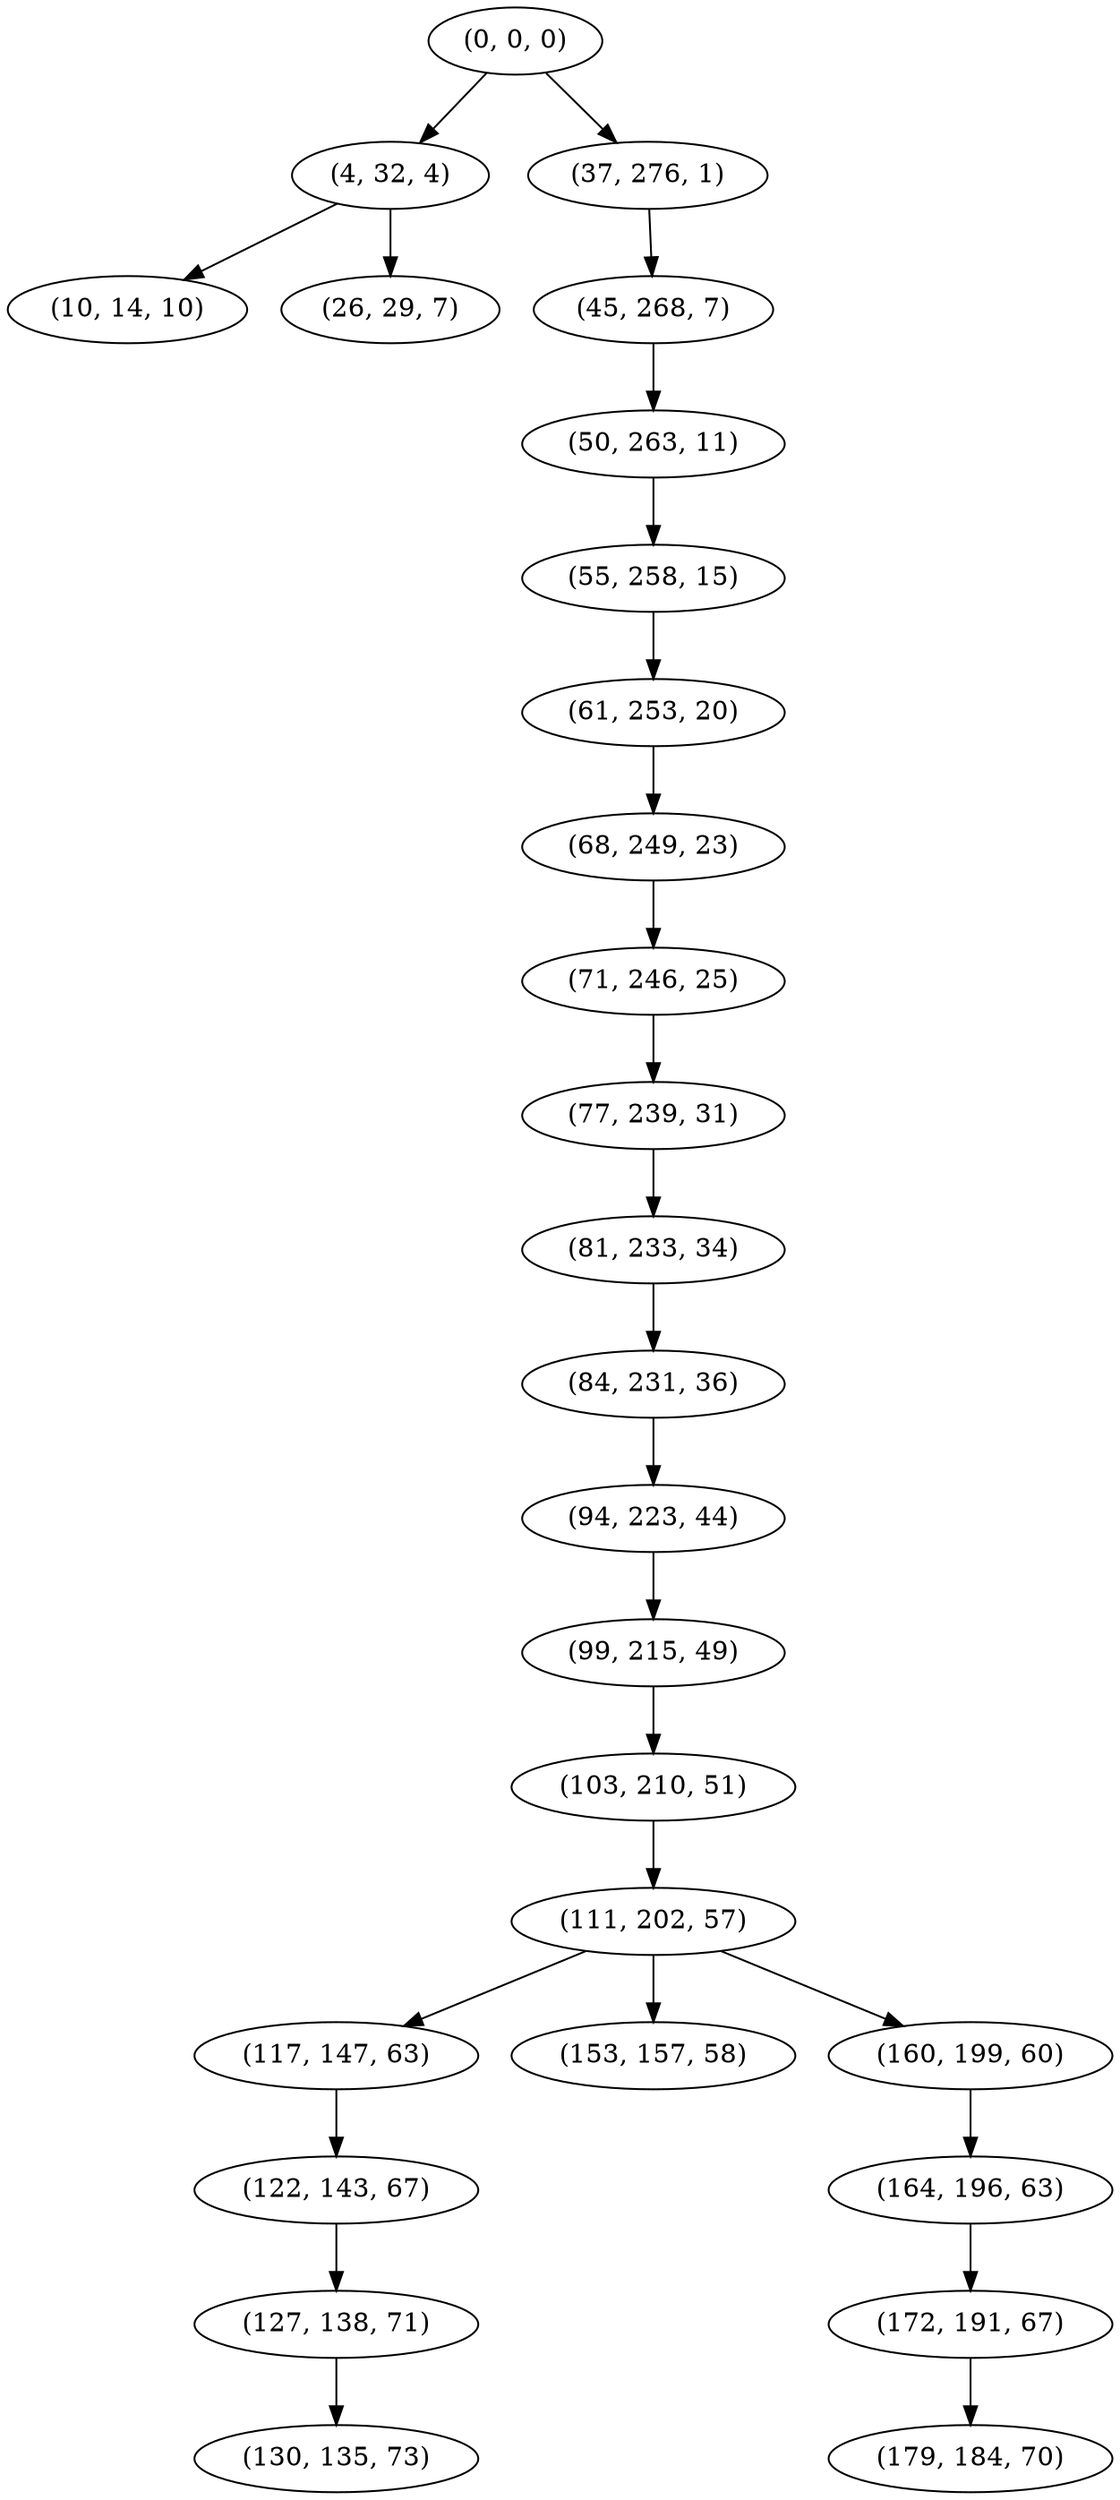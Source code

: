 digraph tree {
    "(0, 0, 0)";
    "(4, 32, 4)";
    "(10, 14, 10)";
    "(26, 29, 7)";
    "(37, 276, 1)";
    "(45, 268, 7)";
    "(50, 263, 11)";
    "(55, 258, 15)";
    "(61, 253, 20)";
    "(68, 249, 23)";
    "(71, 246, 25)";
    "(77, 239, 31)";
    "(81, 233, 34)";
    "(84, 231, 36)";
    "(94, 223, 44)";
    "(99, 215, 49)";
    "(103, 210, 51)";
    "(111, 202, 57)";
    "(117, 147, 63)";
    "(122, 143, 67)";
    "(127, 138, 71)";
    "(130, 135, 73)";
    "(153, 157, 58)";
    "(160, 199, 60)";
    "(164, 196, 63)";
    "(172, 191, 67)";
    "(179, 184, 70)";
    "(0, 0, 0)" -> "(4, 32, 4)";
    "(0, 0, 0)" -> "(37, 276, 1)";
    "(4, 32, 4)" -> "(10, 14, 10)";
    "(4, 32, 4)" -> "(26, 29, 7)";
    "(37, 276, 1)" -> "(45, 268, 7)";
    "(45, 268, 7)" -> "(50, 263, 11)";
    "(50, 263, 11)" -> "(55, 258, 15)";
    "(55, 258, 15)" -> "(61, 253, 20)";
    "(61, 253, 20)" -> "(68, 249, 23)";
    "(68, 249, 23)" -> "(71, 246, 25)";
    "(71, 246, 25)" -> "(77, 239, 31)";
    "(77, 239, 31)" -> "(81, 233, 34)";
    "(81, 233, 34)" -> "(84, 231, 36)";
    "(84, 231, 36)" -> "(94, 223, 44)";
    "(94, 223, 44)" -> "(99, 215, 49)";
    "(99, 215, 49)" -> "(103, 210, 51)";
    "(103, 210, 51)" -> "(111, 202, 57)";
    "(111, 202, 57)" -> "(117, 147, 63)";
    "(111, 202, 57)" -> "(153, 157, 58)";
    "(111, 202, 57)" -> "(160, 199, 60)";
    "(117, 147, 63)" -> "(122, 143, 67)";
    "(122, 143, 67)" -> "(127, 138, 71)";
    "(127, 138, 71)" -> "(130, 135, 73)";
    "(160, 199, 60)" -> "(164, 196, 63)";
    "(164, 196, 63)" -> "(172, 191, 67)";
    "(172, 191, 67)" -> "(179, 184, 70)";
}
